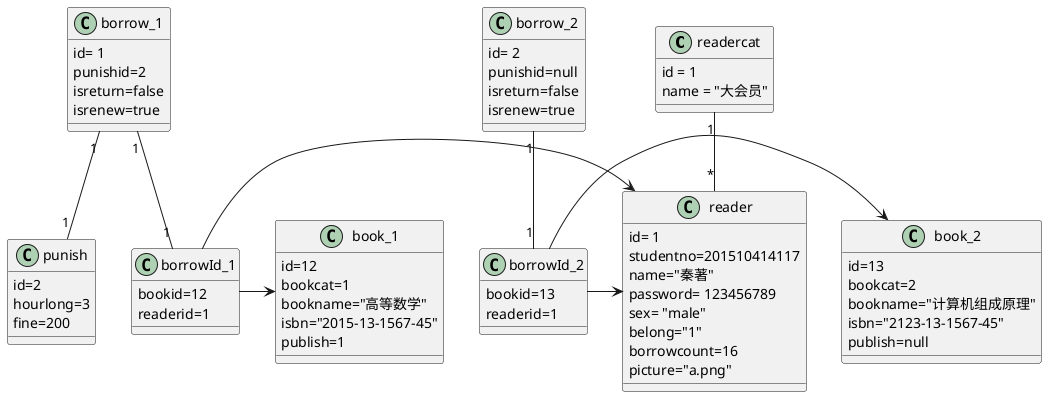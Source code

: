 @startuml

readercat "1" -- "*" reader
borrow_1 "1" -- "1" borrowId_1
borrow_1 "1" -- "1" punish
borrowId_1 -> reader
borrowId_1 -> book_1
borrow_2 "1" -- "1" borrowId_2
borrowId_2 -> reader
borrowId_2 -> book_2
object readercat {
  id = 1
  name = "大会员"
}
object reader{
    id= 1
    studentno=201510414117
    name="秦著"
    password= 123456789
    sex= "male"
    belong="1"
    borrowcount=16
    picture="a.png"

}
object borrow_1{
  id= 1
  punishid=2
  isreturn=false
  isrenew=true
}
object borrowId_1{
  bookid=12
  readerid=1
}
object borrow_2{
  id= 2
  punishid=null
  isreturn=false
  isrenew=true
}
object borrowId_2{
  bookid=13
  readerid=1
}
object book_1{
  	id=12
  	bookcat=1
  	bookname="高等数学"
  	isbn="2015-13-1567-45"
  	publish=1
}
object book_2{
  	id=13
  	bookcat=2
  	bookname="计算机组成原理"
  	isbn="2123-13-1567-45"
  	publish=null
}
object punish{
 id=2
 hourlong=3
 fine=200
}
@enduml